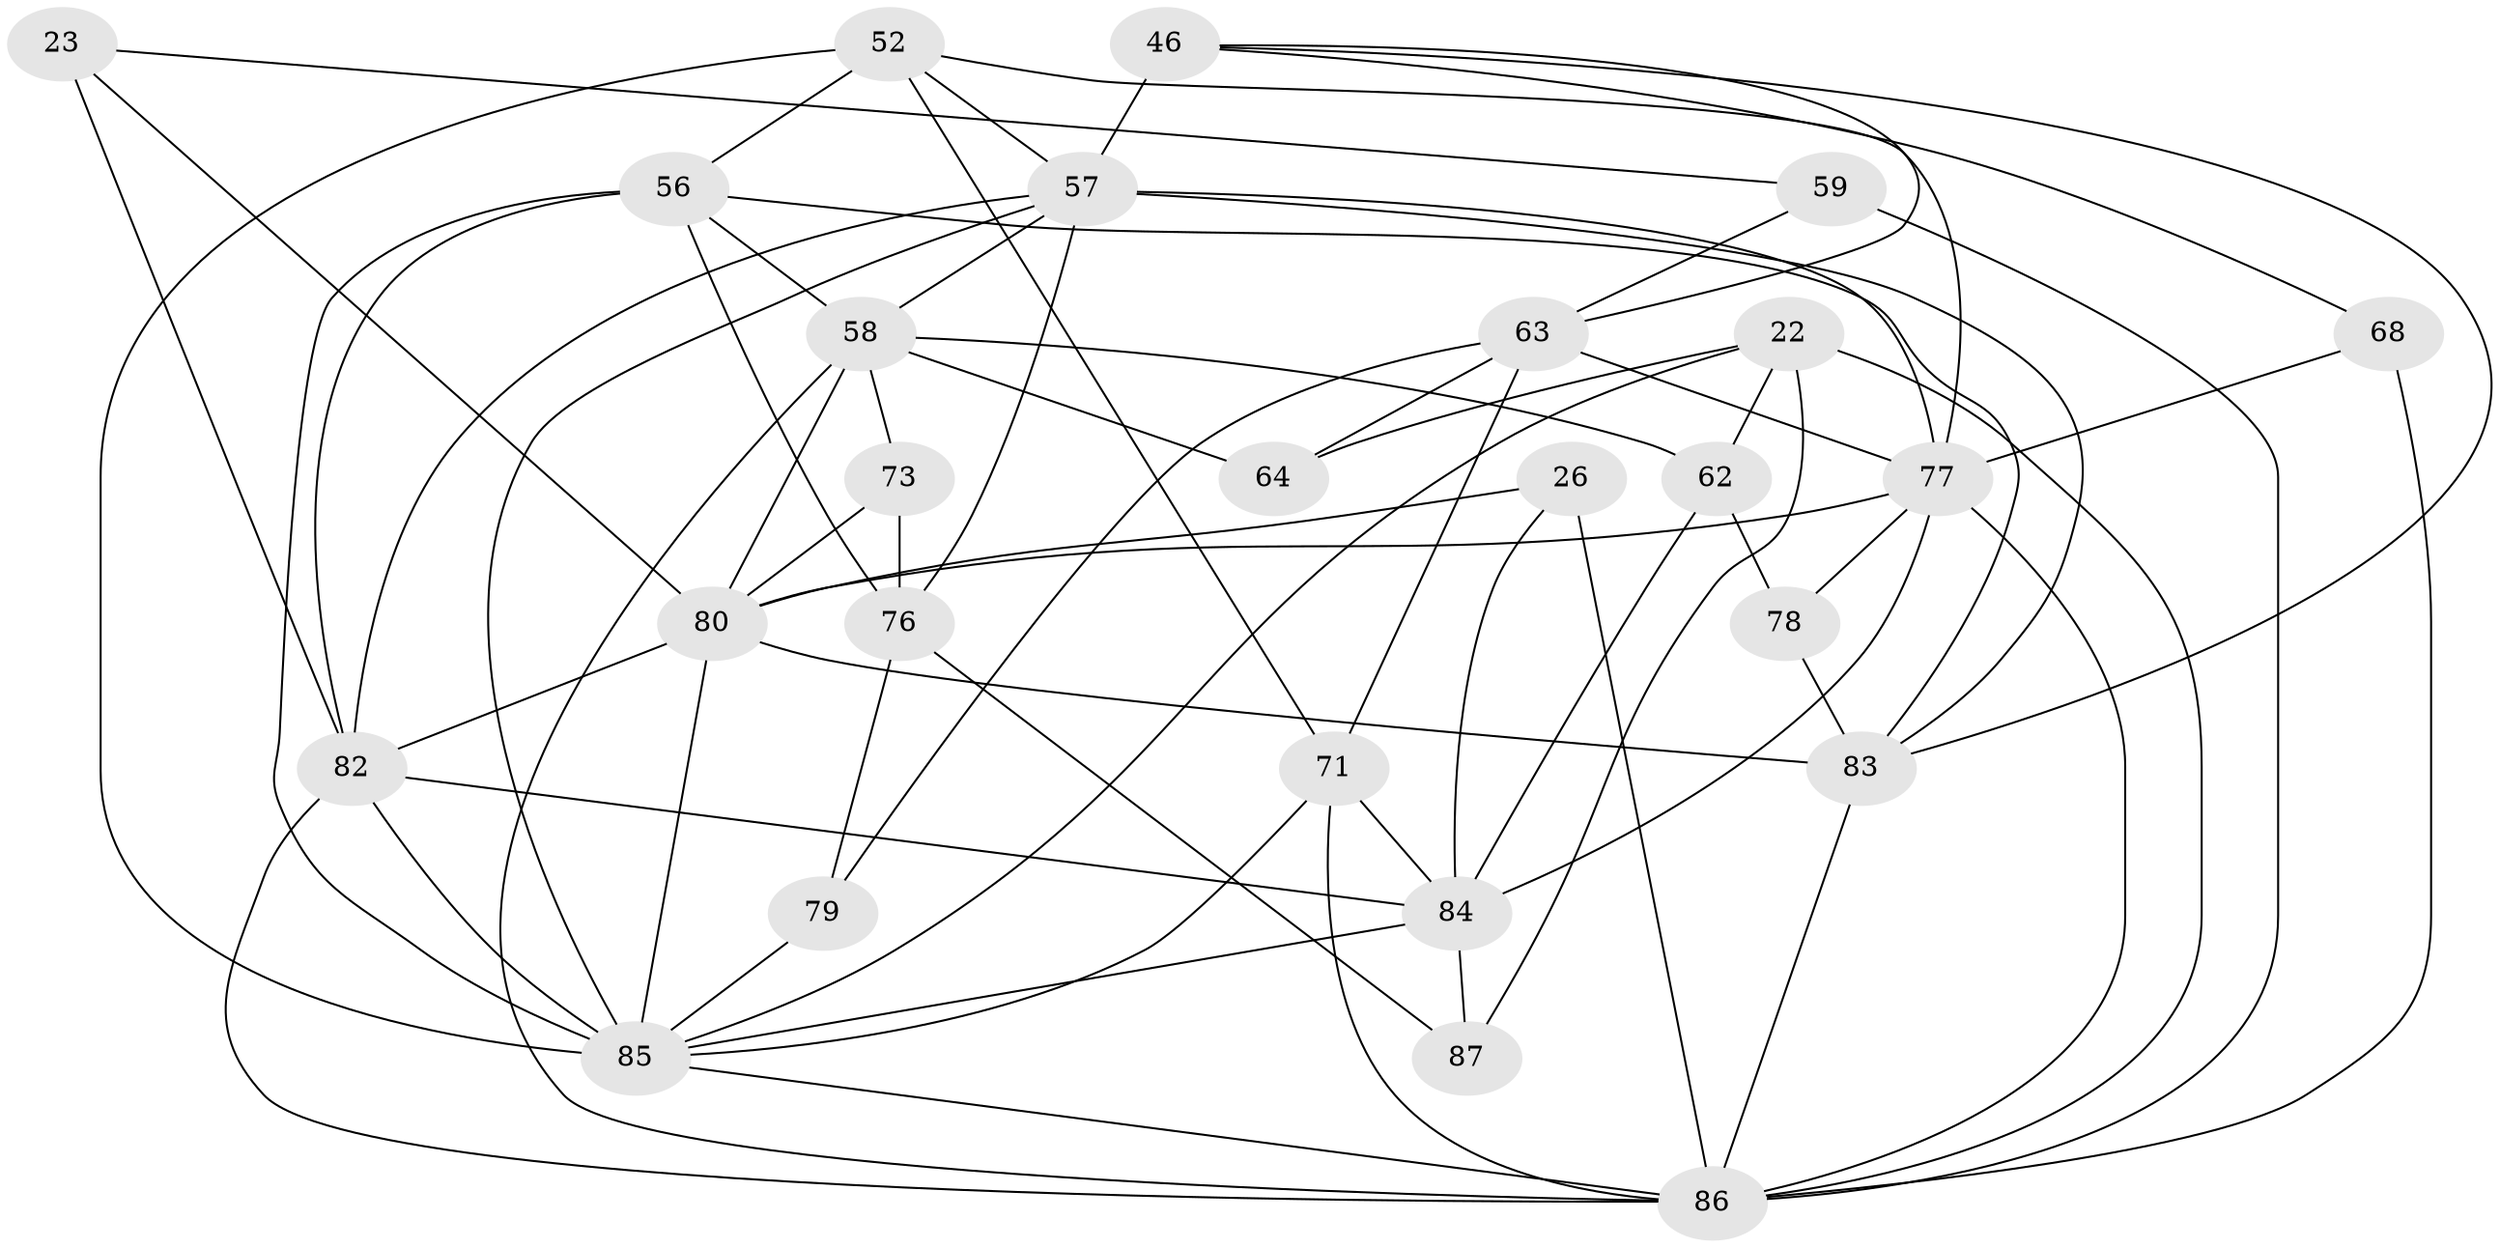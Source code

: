// original degree distribution, {4: 1.0}
// Generated by graph-tools (version 1.1) at 2025/02/03/04/25 22:02:43]
// undirected, 26 vertices, 69 edges
graph export_dot {
graph [start="1"]
  node [color=gray90,style=filled];
  22 [super="+15+8"];
  23;
  26;
  46 [super="+20"];
  52 [super="+31+47"];
  56 [super="+36+43+42"];
  57 [super="+55+51"];
  58 [super="+32"];
  59;
  62;
  63 [super="+40"];
  64 [super="+54"];
  68;
  71 [super="+16"];
  73;
  76 [super="+48"];
  77 [super="+41"];
  78;
  79;
  80 [super="+10+21+11+53+37"];
  82 [super="+65+75"];
  83 [super="+38+45"];
  84 [super="+9+49+81"];
  85 [super="+69+72"];
  86 [super="+12+61+25+74"];
  87;
  22 -- 62;
  22 -- 64 [weight=2];
  22 -- 86 [weight=4];
  22 -- 87 [weight=2];
  22 -- 85;
  23 -- 59;
  23 -- 82 [weight=2];
  23 -- 80;
  26 -- 80;
  26 -- 86 [weight=2];
  26 -- 84;
  46 -- 68;
  46 -- 57 [weight=3];
  46 -- 63;
  46 -- 83;
  52 -- 71;
  52 -- 56;
  52 -- 57;
  52 -- 85 [weight=3];
  52 -- 77 [weight=2];
  56 -- 85 [weight=4];
  56 -- 58 [weight=3];
  56 -- 82;
  56 -- 76 [weight=2];
  56 -- 83;
  57 -- 82 [weight=2];
  57 -- 58;
  57 -- 77;
  57 -- 83;
  57 -- 85;
  57 -- 76 [weight=2];
  58 -- 80 [weight=2];
  58 -- 64 [weight=3];
  58 -- 73;
  58 -- 86;
  58 -- 62;
  59 -- 63;
  59 -- 86 [weight=2];
  62 -- 78;
  62 -- 84;
  63 -- 64;
  63 -- 71;
  63 -- 79;
  63 -- 77;
  68 -- 86 [weight=2];
  68 -- 77;
  71 -- 84 [weight=2];
  71 -- 86;
  71 -- 85;
  73 -- 80;
  73 -- 76 [weight=2];
  76 -- 87;
  76 -- 79;
  77 -- 84 [weight=2];
  77 -- 78;
  77 -- 80 [weight=3];
  77 -- 86;
  78 -- 83 [weight=2];
  79 -- 85 [weight=2];
  80 -- 85 [weight=3];
  80 -- 83;
  80 -- 82 [weight=2];
  82 -- 86 [weight=5];
  82 -- 84 [weight=2];
  82 -- 85 [weight=2];
  83 -- 86 [weight=2];
  84 -- 87;
  84 -- 85;
  85 -- 86 [weight=2];
}
